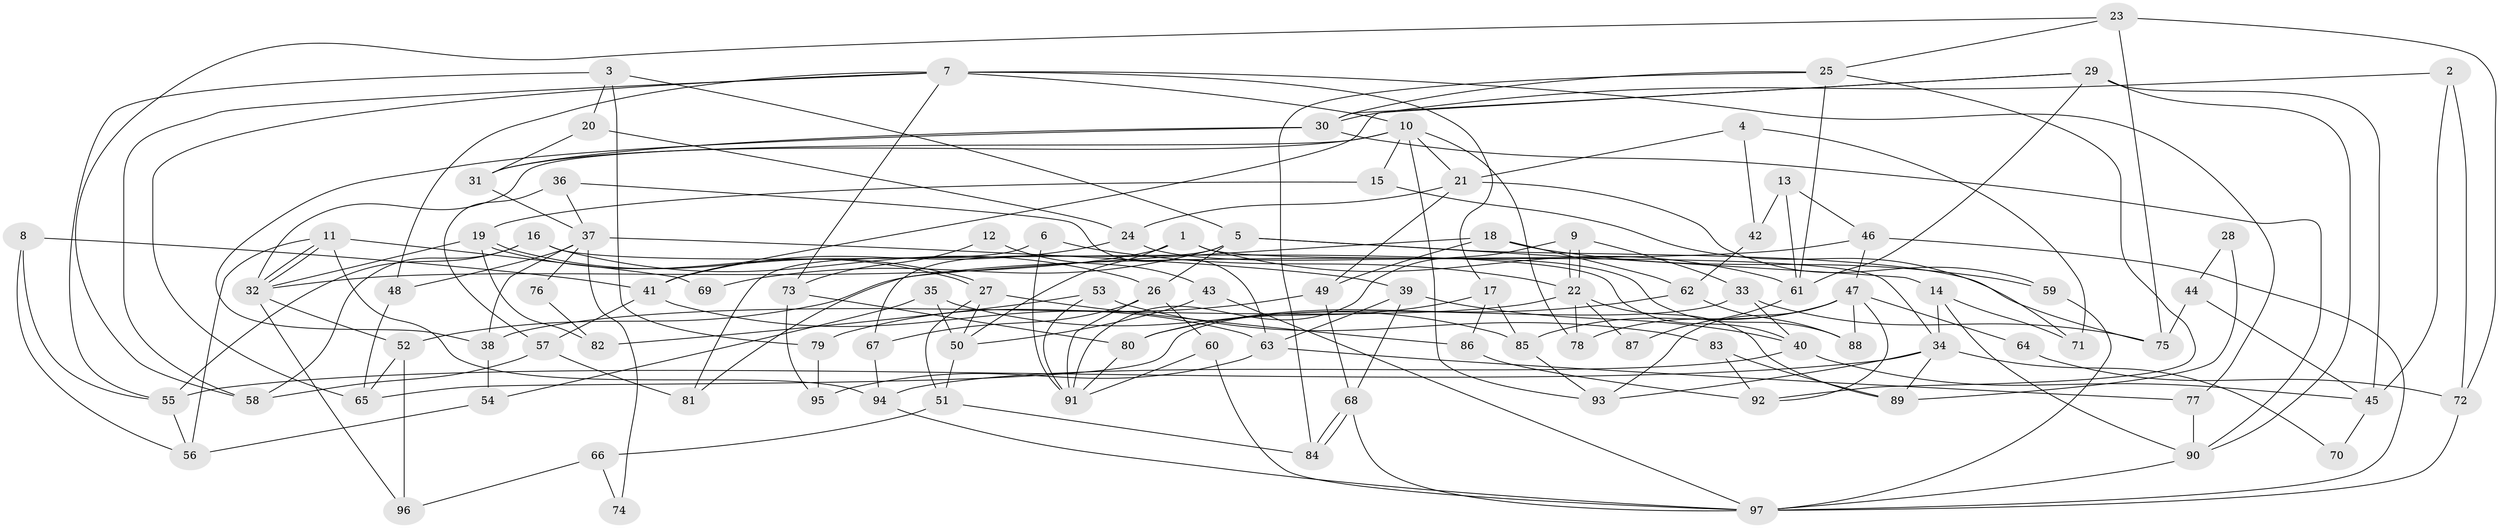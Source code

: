 // coarse degree distribution, {4: 0.2033898305084746, 5: 0.23728813559322035, 6: 0.0847457627118644, 3: 0.2033898305084746, 8: 0.0847457627118644, 10: 0.03389830508474576, 7: 0.0847457627118644, 9: 0.01694915254237288, 2: 0.05084745762711865}
// Generated by graph-tools (version 1.1) at 2025/52/02/27/25 19:52:04]
// undirected, 97 vertices, 194 edges
graph export_dot {
graph [start="1"]
  node [color=gray90,style=filled];
  1;
  2;
  3;
  4;
  5;
  6;
  7;
  8;
  9;
  10;
  11;
  12;
  13;
  14;
  15;
  16;
  17;
  18;
  19;
  20;
  21;
  22;
  23;
  24;
  25;
  26;
  27;
  28;
  29;
  30;
  31;
  32;
  33;
  34;
  35;
  36;
  37;
  38;
  39;
  40;
  41;
  42;
  43;
  44;
  45;
  46;
  47;
  48;
  49;
  50;
  51;
  52;
  53;
  54;
  55;
  56;
  57;
  58;
  59;
  60;
  61;
  62;
  63;
  64;
  65;
  66;
  67;
  68;
  69;
  70;
  71;
  72;
  73;
  74;
  75;
  76;
  77;
  78;
  79;
  80;
  81;
  82;
  83;
  84;
  85;
  86;
  87;
  88;
  89;
  90;
  91;
  92;
  93;
  94;
  95;
  96;
  97;
  1 -- 34;
  1 -- 32;
  1 -- 50;
  1 -- 61;
  2 -- 30;
  2 -- 45;
  2 -- 72;
  3 -- 55;
  3 -- 5;
  3 -- 20;
  3 -- 79;
  4 -- 21;
  4 -- 71;
  4 -- 42;
  5 -- 67;
  5 -- 75;
  5 -- 14;
  5 -- 26;
  5 -- 69;
  6 -- 22;
  6 -- 81;
  6 -- 91;
  7 -- 65;
  7 -- 10;
  7 -- 17;
  7 -- 48;
  7 -- 58;
  7 -- 73;
  7 -- 77;
  8 -- 55;
  8 -- 41;
  8 -- 56;
  9 -- 91;
  9 -- 22;
  9 -- 22;
  9 -- 33;
  10 -- 93;
  10 -- 32;
  10 -- 15;
  10 -- 21;
  10 -- 31;
  10 -- 78;
  11 -- 56;
  11 -- 32;
  11 -- 32;
  11 -- 69;
  11 -- 94;
  12 -- 43;
  12 -- 73;
  13 -- 46;
  13 -- 61;
  13 -- 42;
  14 -- 90;
  14 -- 34;
  14 -- 71;
  15 -- 19;
  15 -- 71;
  16 -- 40;
  16 -- 58;
  16 -- 26;
  16 -- 55;
  17 -- 86;
  17 -- 80;
  17 -- 85;
  18 -- 62;
  18 -- 59;
  18 -- 49;
  18 -- 81;
  19 -- 32;
  19 -- 27;
  19 -- 27;
  19 -- 82;
  20 -- 31;
  20 -- 24;
  21 -- 24;
  21 -- 49;
  21 -- 59;
  22 -- 38;
  22 -- 78;
  22 -- 87;
  22 -- 89;
  23 -- 72;
  23 -- 58;
  23 -- 25;
  23 -- 75;
  24 -- 41;
  24 -- 88;
  25 -- 30;
  25 -- 61;
  25 -- 84;
  25 -- 92;
  26 -- 60;
  26 -- 67;
  26 -- 91;
  27 -- 50;
  27 -- 51;
  27 -- 86;
  28 -- 89;
  28 -- 44;
  29 -- 30;
  29 -- 61;
  29 -- 41;
  29 -- 45;
  29 -- 90;
  30 -- 38;
  30 -- 90;
  30 -- 31;
  31 -- 37;
  32 -- 52;
  32 -- 96;
  33 -- 40;
  33 -- 65;
  33 -- 75;
  34 -- 93;
  34 -- 55;
  34 -- 70;
  34 -- 89;
  35 -- 85;
  35 -- 50;
  35 -- 54;
  36 -- 37;
  36 -- 63;
  36 -- 57;
  37 -- 39;
  37 -- 38;
  37 -- 48;
  37 -- 74;
  37 -- 76;
  38 -- 54;
  39 -- 68;
  39 -- 63;
  39 -- 40;
  40 -- 94;
  40 -- 45;
  41 -- 63;
  41 -- 57;
  42 -- 62;
  43 -- 50;
  43 -- 97;
  44 -- 45;
  44 -- 75;
  45 -- 70;
  46 -- 47;
  46 -- 97;
  46 -- 52;
  47 -- 78;
  47 -- 88;
  47 -- 64;
  47 -- 85;
  47 -- 92;
  47 -- 93;
  48 -- 65;
  49 -- 68;
  49 -- 79;
  50 -- 51;
  51 -- 84;
  51 -- 66;
  52 -- 65;
  52 -- 96;
  53 -- 83;
  53 -- 91;
  53 -- 82;
  54 -- 56;
  55 -- 56;
  57 -- 58;
  57 -- 81;
  59 -- 97;
  60 -- 91;
  60 -- 97;
  61 -- 87;
  62 -- 80;
  62 -- 88;
  63 -- 77;
  63 -- 95;
  64 -- 72;
  66 -- 96;
  66 -- 74;
  67 -- 94;
  68 -- 84;
  68 -- 84;
  68 -- 97;
  72 -- 97;
  73 -- 80;
  73 -- 95;
  76 -- 82;
  77 -- 90;
  79 -- 95;
  80 -- 91;
  83 -- 92;
  83 -- 89;
  85 -- 93;
  86 -- 92;
  90 -- 97;
  94 -- 97;
}
